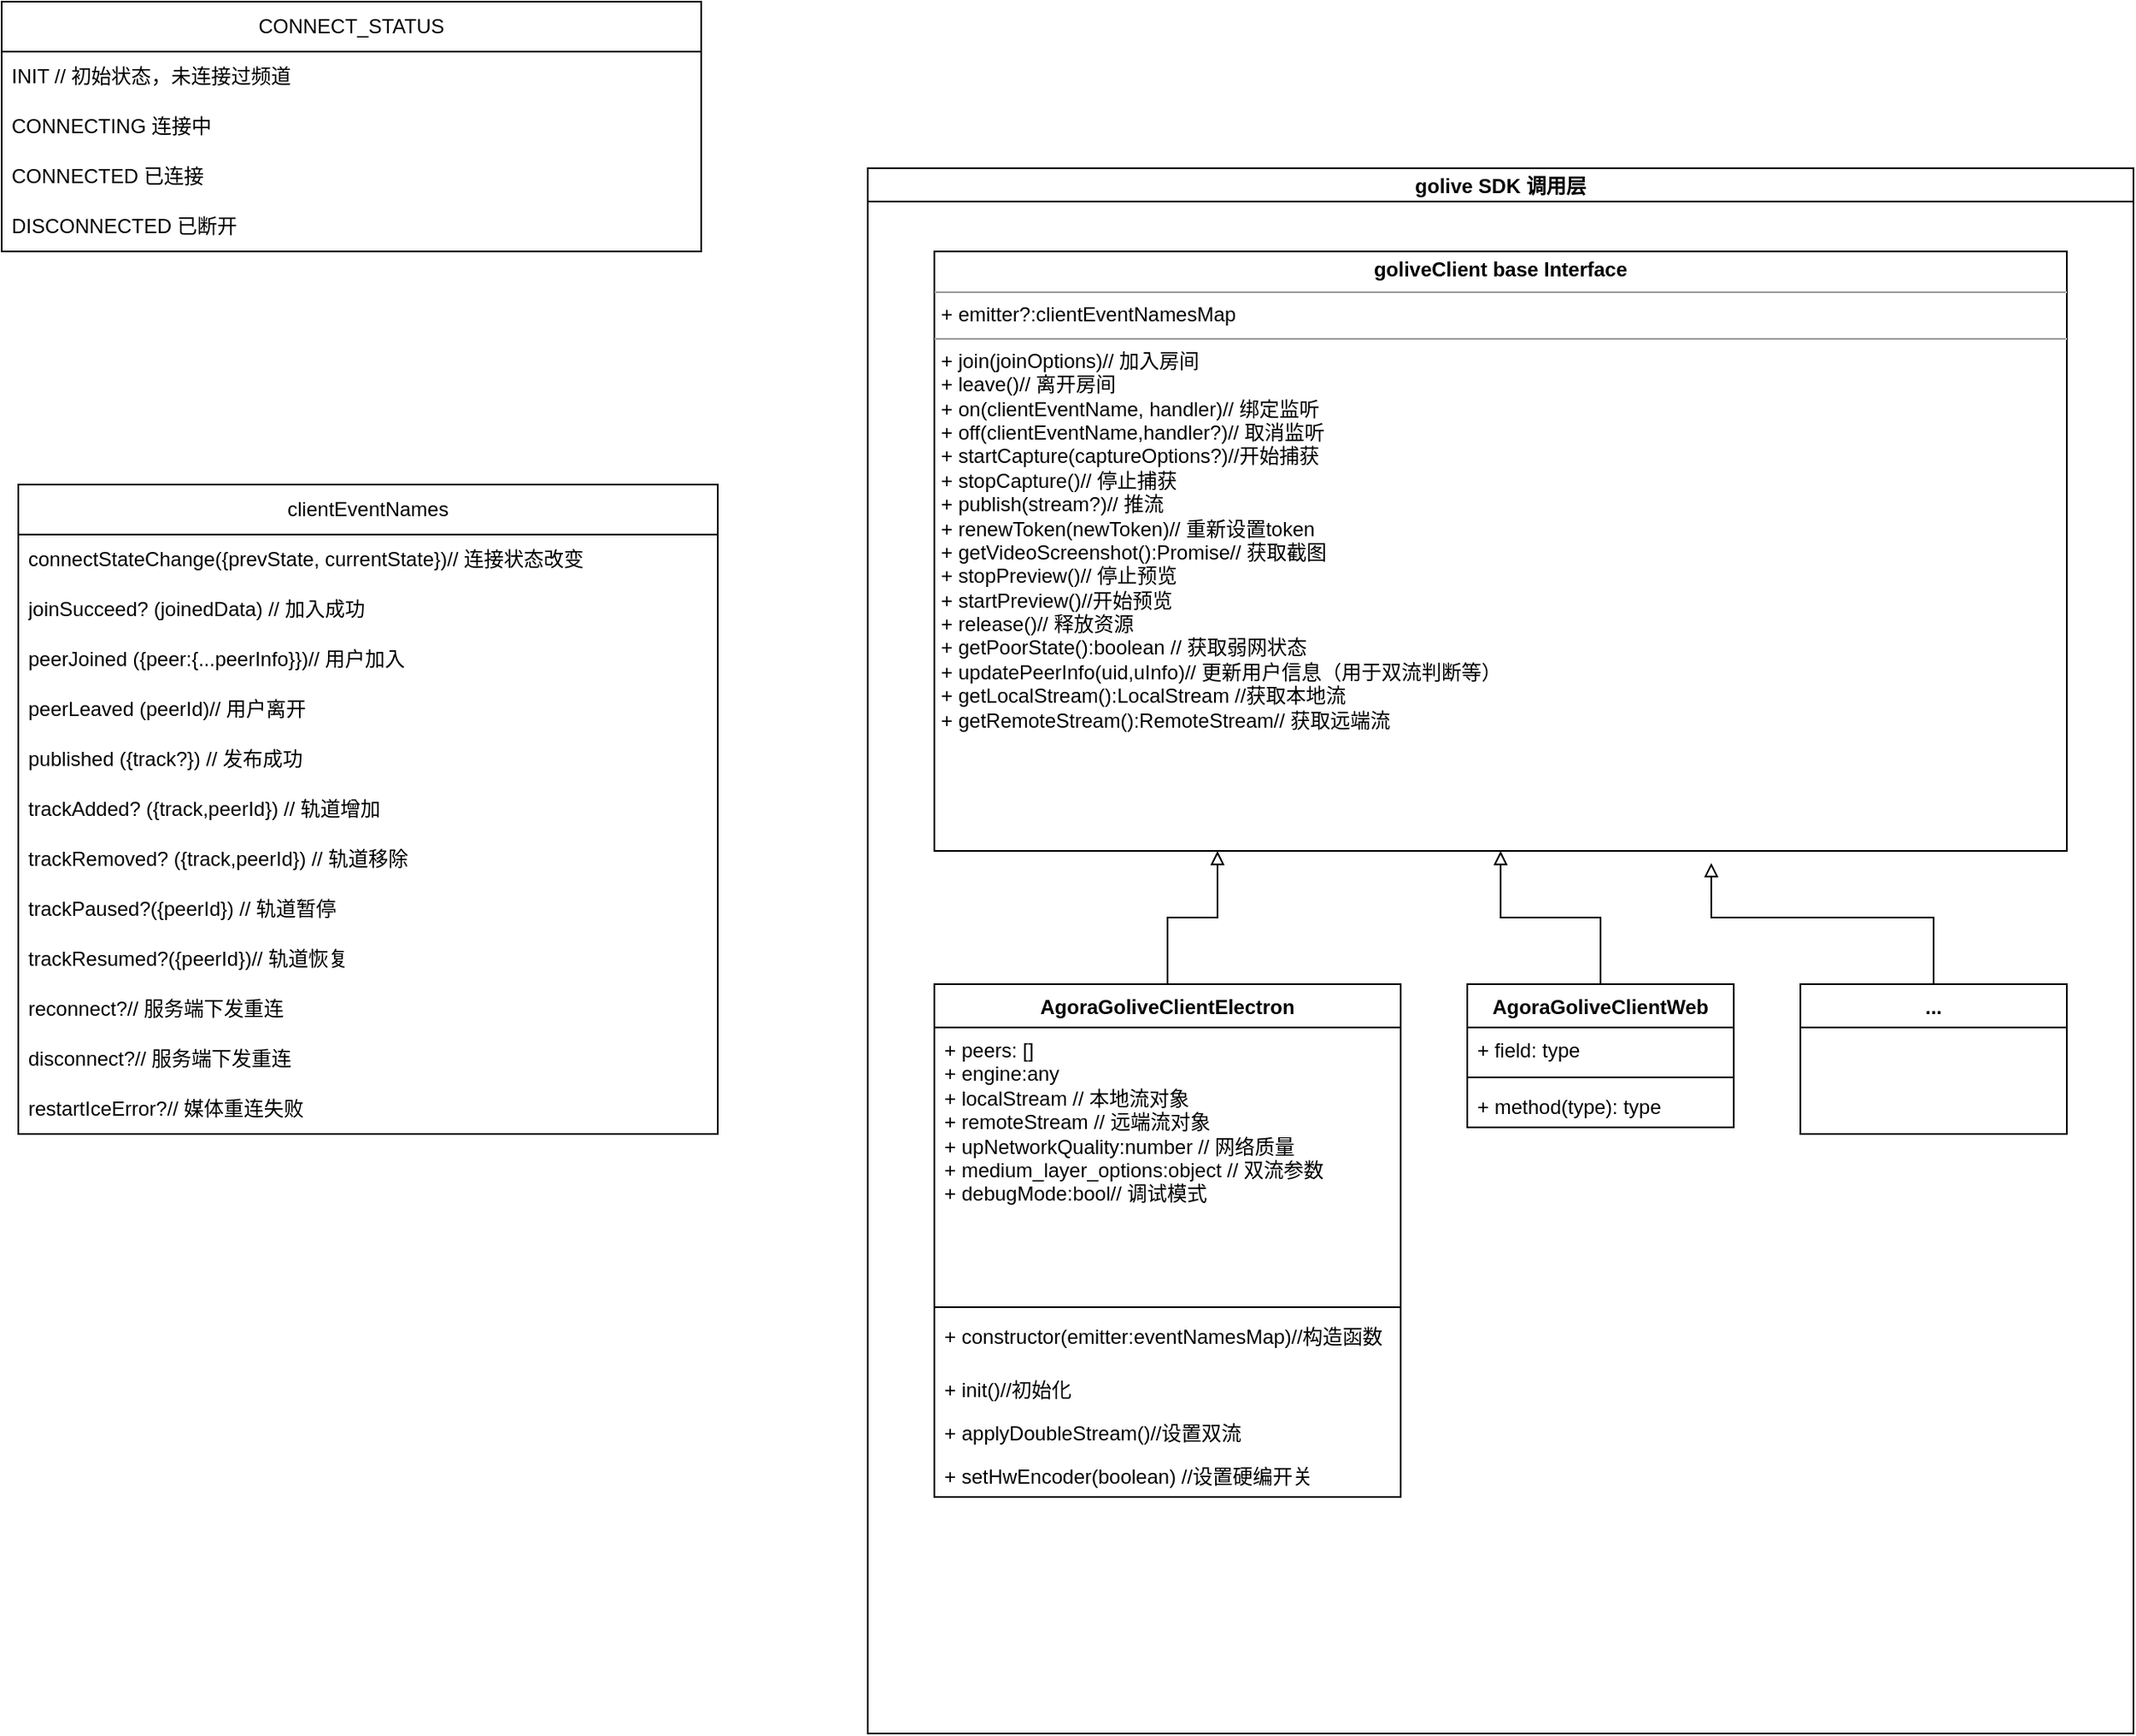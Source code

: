 <mxfile version="22.1.18" type="github">
  <diagram id="C5RBs43oDa-KdzZeNtuy" name="Page-1">
    <mxGraphModel dx="1050" dy="530" grid="1" gridSize="10" guides="1" tooltips="1" connect="1" arrows="1" fold="1" page="1" pageScale="1" pageWidth="827" pageHeight="1169" math="0" shadow="0">
      <root>
        <mxCell id="WIyWlLk6GJQsqaUBKTNV-0" />
        <mxCell id="WIyWlLk6GJQsqaUBKTNV-1" parent="WIyWlLk6GJQsqaUBKTNV-0" />
        <mxCell id="pRe1ASIrNN6ZLIfWkAg_-0" value="golive SDK 调用层" style="swimlane;startSize=20;horizontal=1;containerType=tree;" parent="WIyWlLk6GJQsqaUBKTNV-1" vertex="1">
          <mxGeometry x="560" y="910" width="760" height="940" as="geometry" />
        </mxCell>
        <mxCell id="pRe1ASIrNN6ZLIfWkAg_-1" value="&lt;p style=&quot;margin:0px;margin-top:4px;text-align:center;&quot;&gt;&lt;b&gt;goliveClient base Interface&lt;/b&gt;&lt;/p&gt;&lt;hr size=&quot;1&quot;&gt;&lt;p style=&quot;margin:0px;margin-left:4px;&quot;&gt;+ emitter?:clientEventNamesMap&lt;br&gt;&lt;/p&gt;&lt;hr size=&quot;1&quot;&gt;&lt;p style=&quot;margin:0px;margin-left:4px;&quot;&gt;+ join(joinOptions)// 加入房间&lt;br&gt;+ leave()// 离开房间&lt;/p&gt;&lt;p style=&quot;margin:0px;margin-left:4px;&quot;&gt;+ on(clientEventName, handler)// 绑定监听&lt;/p&gt;&lt;p style=&quot;margin:0px;margin-left:4px;&quot;&gt;+ off(clientEventName,handler?)// 取消监听&lt;/p&gt;&lt;p style=&quot;margin:0px;margin-left:4px;&quot;&gt;+ startCapture(captureOptions?)//开始捕获&lt;/p&gt;&lt;p style=&quot;margin:0px;margin-left:4px;&quot;&gt;+ stopCapture()// 停止捕获&lt;/p&gt;&lt;p style=&quot;margin:0px;margin-left:4px;&quot;&gt;+ publish(stream?)// 推流&lt;/p&gt;&lt;p style=&quot;margin:0px;margin-left:4px;&quot;&gt;+ renewToken(newToken)// 重新设置token&lt;/p&gt;&lt;p style=&quot;margin:0px;margin-left:4px;&quot;&gt;+&amp;nbsp;getVideoScreenshot():Promise// 获取截图&lt;/p&gt;&lt;p style=&quot;margin:0px;margin-left:4px;&quot;&gt;+ stopPreview()// 停止预览&lt;/p&gt;&lt;p style=&quot;margin:0px;margin-left:4px;&quot;&gt;+ startPreview()//开始预览&lt;/p&gt;&lt;p style=&quot;margin:0px;margin-left:4px;&quot;&gt;+ release()// 释放资源&lt;/p&gt;&lt;p style=&quot;margin:0px;margin-left:4px;&quot;&gt;+&amp;nbsp;getPoorState():boolean // 获取弱网状态&lt;br&gt;&lt;/p&gt;&lt;p style=&quot;margin:0px;margin-left:4px;&quot;&gt;+ updatePeerInfo(uid,uInfo)// 更新用户信息（用于双流判断等）&lt;/p&gt;&lt;p style=&quot;margin:0px;margin-left:4px;&quot;&gt;+ getLocalStream():LocalStream //获取本地流&lt;/p&gt;&lt;p style=&quot;margin:0px;margin-left:4px;&quot;&gt;+ getRemoteStream():RemoteStream// 获取远端流&lt;/p&gt;" style="verticalAlign=top;align=left;overflow=fill;fontSize=12;fontFamily=Helvetica;html=1;whiteSpace=wrap;" parent="pRe1ASIrNN6ZLIfWkAg_-0" vertex="1">
          <mxGeometry x="40" y="50" width="680" height="360" as="geometry" />
        </mxCell>
        <mxCell id="pRe1ASIrNN6ZLIfWkAg_-2" style="edgeStyle=orthogonalEdgeStyle;rounded=0;orthogonalLoop=1;jettySize=auto;html=1;exitX=0.5;exitY=0;exitDx=0;exitDy=0;entryX=0.25;entryY=1;entryDx=0;entryDy=0;endArrow=block;endFill=0;" parent="pRe1ASIrNN6ZLIfWkAg_-0" source="pRe1ASIrNN6ZLIfWkAg_-3" target="pRe1ASIrNN6ZLIfWkAg_-1" edge="1">
          <mxGeometry relative="1" as="geometry" />
        </mxCell>
        <mxCell id="pRe1ASIrNN6ZLIfWkAg_-3" value="AgoraGoliveClientElectron" style="swimlane;fontStyle=1;align=center;verticalAlign=top;childLayout=stackLayout;horizontal=1;startSize=26;horizontalStack=0;resizeParent=1;resizeParentMax=0;resizeLast=0;collapsible=1;marginBottom=0;whiteSpace=wrap;html=1;" parent="pRe1ASIrNN6ZLIfWkAg_-0" vertex="1">
          <mxGeometry x="40" y="490" width="280" height="308" as="geometry">
            <mxRectangle x="70" y="307" width="160" height="30" as="alternateBounds" />
          </mxGeometry>
        </mxCell>
        <mxCell id="pRe1ASIrNN6ZLIfWkAg_-4" value="+ peers: []&lt;br&gt;+ engine:any&lt;br&gt;+ localStream // 本地流对象&lt;br&gt;+ remoteStream // 远端流对象&lt;br&gt;+ upNetworkQuality:number // 网络质量&lt;br&gt;+&amp;nbsp;medium_layer_options:object // 双流参数&lt;br&gt;+&amp;nbsp;debugMode:bool// 调试模式" style="text;strokeColor=none;fillColor=none;align=left;verticalAlign=top;spacingLeft=4;spacingRight=4;overflow=hidden;rotatable=0;points=[[0,0.5],[1,0.5]];portConstraint=eastwest;whiteSpace=wrap;html=1;" parent="pRe1ASIrNN6ZLIfWkAg_-3" vertex="1">
          <mxGeometry y="26" width="280" height="164" as="geometry" />
        </mxCell>
        <mxCell id="pRe1ASIrNN6ZLIfWkAg_-5" value="" style="line;strokeWidth=1;fillColor=none;align=left;verticalAlign=middle;spacingTop=-1;spacingLeft=3;spacingRight=3;rotatable=0;labelPosition=right;points=[];portConstraint=eastwest;strokeColor=inherit;" parent="pRe1ASIrNN6ZLIfWkAg_-3" vertex="1">
          <mxGeometry y="190" width="280" height="8" as="geometry" />
        </mxCell>
        <mxCell id="pRe1ASIrNN6ZLIfWkAg_-31" value="+ constructor&lt;span style=&quot;background-color: initial;&quot;&gt;(emitter:eventNamesMap)//构造函数&lt;/span&gt;" style="text;strokeColor=none;fillColor=none;align=left;verticalAlign=top;spacingLeft=4;spacingRight=4;overflow=hidden;rotatable=0;points=[[0,0.5],[1,0.5]];portConstraint=eastwest;whiteSpace=wrap;html=1;" parent="pRe1ASIrNN6ZLIfWkAg_-3" vertex="1">
          <mxGeometry y="198" width="280" height="32" as="geometry" />
        </mxCell>
        <mxCell id="pRe1ASIrNN6ZLIfWkAg_-18" value="+ init&lt;span style=&quot;background-color: initial;&quot;&gt;()//初始化&lt;/span&gt;" style="text;strokeColor=none;fillColor=none;align=left;verticalAlign=top;spacingLeft=4;spacingRight=4;overflow=hidden;rotatable=0;points=[[0,0.5],[1,0.5]];portConstraint=eastwest;whiteSpace=wrap;html=1;" parent="pRe1ASIrNN6ZLIfWkAg_-3" vertex="1">
          <mxGeometry y="230" width="280" height="26" as="geometry" />
        </mxCell>
        <mxCell id="pRe1ASIrNN6ZLIfWkAg_-6" value="+&amp;nbsp;applyDoubleStream()//设置双流" style="text;strokeColor=none;fillColor=none;align=left;verticalAlign=top;spacingLeft=4;spacingRight=4;overflow=hidden;rotatable=0;points=[[0,0.5],[1,0.5]];portConstraint=eastwest;whiteSpace=wrap;html=1;" parent="pRe1ASIrNN6ZLIfWkAg_-3" vertex="1">
          <mxGeometry y="256" width="280" height="26" as="geometry" />
        </mxCell>
        <mxCell id="pRe1ASIrNN6ZLIfWkAg_-19" value="+&amp;nbsp;setHwEncoder(boolean) //设置硬编开关" style="text;strokeColor=none;fillColor=none;align=left;verticalAlign=top;spacingLeft=4;spacingRight=4;overflow=hidden;rotatable=0;points=[[0,0.5],[1,0.5]];portConstraint=eastwest;whiteSpace=wrap;html=1;" parent="pRe1ASIrNN6ZLIfWkAg_-3" vertex="1">
          <mxGeometry y="282" width="280" height="26" as="geometry" />
        </mxCell>
        <mxCell id="pRe1ASIrNN6ZLIfWkAg_-7" style="edgeStyle=orthogonalEdgeStyle;rounded=0;orthogonalLoop=1;jettySize=auto;html=1;exitX=0.5;exitY=0;exitDx=0;exitDy=0;entryX=0.5;entryY=1;entryDx=0;entryDy=0;strokeWidth=1;endArrow=block;endFill=0;" parent="pRe1ASIrNN6ZLIfWkAg_-0" source="pRe1ASIrNN6ZLIfWkAg_-8" target="pRe1ASIrNN6ZLIfWkAg_-1" edge="1">
          <mxGeometry relative="1" as="geometry" />
        </mxCell>
        <mxCell id="pRe1ASIrNN6ZLIfWkAg_-8" value="AgoraGoliveClientWeb" style="swimlane;fontStyle=1;align=center;verticalAlign=top;childLayout=stackLayout;horizontal=1;startSize=26;horizontalStack=0;resizeParent=1;resizeParentMax=0;resizeLast=0;collapsible=1;marginBottom=0;whiteSpace=wrap;html=1;" parent="pRe1ASIrNN6ZLIfWkAg_-0" vertex="1">
          <mxGeometry x="360" y="490" width="160" height="86" as="geometry" />
        </mxCell>
        <mxCell id="pRe1ASIrNN6ZLIfWkAg_-9" value="+ field: type" style="text;strokeColor=none;fillColor=none;align=left;verticalAlign=top;spacingLeft=4;spacingRight=4;overflow=hidden;rotatable=0;points=[[0,0.5],[1,0.5]];portConstraint=eastwest;whiteSpace=wrap;html=1;" parent="pRe1ASIrNN6ZLIfWkAg_-8" vertex="1">
          <mxGeometry y="26" width="160" height="26" as="geometry" />
        </mxCell>
        <mxCell id="pRe1ASIrNN6ZLIfWkAg_-10" value="" style="line;strokeWidth=1;fillColor=none;align=left;verticalAlign=middle;spacingTop=-1;spacingLeft=3;spacingRight=3;rotatable=0;labelPosition=right;points=[];portConstraint=eastwest;strokeColor=inherit;" parent="pRe1ASIrNN6ZLIfWkAg_-8" vertex="1">
          <mxGeometry y="52" width="160" height="8" as="geometry" />
        </mxCell>
        <mxCell id="pRe1ASIrNN6ZLIfWkAg_-11" value="+ method(type): type" style="text;strokeColor=none;fillColor=none;align=left;verticalAlign=top;spacingLeft=4;spacingRight=4;overflow=hidden;rotatable=0;points=[[0,0.5],[1,0.5]];portConstraint=eastwest;whiteSpace=wrap;html=1;" parent="pRe1ASIrNN6ZLIfWkAg_-8" vertex="1">
          <mxGeometry y="60" width="160" height="26" as="geometry" />
        </mxCell>
        <mxCell id="pRe1ASIrNN6ZLIfWkAg_-12" value="..." style="swimlane;fontStyle=1;align=center;verticalAlign=top;childLayout=stackLayout;horizontal=1;startSize=26;horizontalStack=0;resizeParent=1;resizeParentMax=0;resizeLast=0;collapsible=1;marginBottom=0;whiteSpace=wrap;html=1;strokeColor=default;" parent="pRe1ASIrNN6ZLIfWkAg_-0" vertex="1">
          <mxGeometry x="560" y="490" width="160" height="90" as="geometry" />
        </mxCell>
        <mxCell id="pRe1ASIrNN6ZLIfWkAg_-13" style="edgeStyle=orthogonalEdgeStyle;rounded=0;orthogonalLoop=1;jettySize=auto;html=1;exitX=0.5;exitY=0;exitDx=0;exitDy=0;entryX=0.686;entryY=1.02;entryDx=0;entryDy=0;entryPerimeter=0;endArrow=block;endFill=0;" parent="pRe1ASIrNN6ZLIfWkAg_-0" source="pRe1ASIrNN6ZLIfWkAg_-12" target="pRe1ASIrNN6ZLIfWkAg_-1" edge="1">
          <mxGeometry relative="1" as="geometry" />
        </mxCell>
        <mxCell id="pRe1ASIrNN6ZLIfWkAg_-20" value="clientEventNames" style="swimlane;fontStyle=0;childLayout=stackLayout;horizontal=1;startSize=30;horizontalStack=0;resizeParent=1;resizeParentMax=0;resizeLast=0;collapsible=1;marginBottom=0;whiteSpace=wrap;html=1;" parent="WIyWlLk6GJQsqaUBKTNV-1" vertex="1">
          <mxGeometry x="50" y="1100" width="420" height="390" as="geometry" />
        </mxCell>
        <mxCell id="pRe1ASIrNN6ZLIfWkAg_-21" value="connectStateChange({prevState, currentState&lt;span style=&quot;background-color: initial;&quot;&gt;})// 连接状态改变&lt;/span&gt;" style="text;strokeColor=none;fillColor=none;align=left;verticalAlign=middle;spacingLeft=4;spacingRight=4;overflow=hidden;points=[[0,0.5],[1,0.5]];portConstraint=eastwest;rotatable=0;whiteSpace=wrap;html=1;" parent="pRe1ASIrNN6ZLIfWkAg_-20" vertex="1">
          <mxGeometry y="30" width="420" height="30" as="geometry" />
        </mxCell>
        <mxCell id="pRe1ASIrNN6ZLIfWkAg_-22" value="joinSucceed? (joinedData) // 加入成功" style="text;strokeColor=none;fillColor=none;align=left;verticalAlign=middle;spacingLeft=4;spacingRight=4;overflow=hidden;points=[[0,0.5],[1,0.5]];portConstraint=eastwest;rotatable=0;whiteSpace=wrap;html=1;" parent="pRe1ASIrNN6ZLIfWkAg_-20" vertex="1">
          <mxGeometry y="60" width="420" height="30" as="geometry" />
        </mxCell>
        <mxCell id="pRe1ASIrNN6ZLIfWkAg_-23" value="peerJoined ({peer:{...peerInfo}})// 用户加入" style="text;strokeColor=none;fillColor=none;align=left;verticalAlign=middle;spacingLeft=4;spacingRight=4;overflow=hidden;points=[[0,0.5],[1,0.5]];portConstraint=eastwest;rotatable=0;whiteSpace=wrap;html=1;" parent="pRe1ASIrNN6ZLIfWkAg_-20" vertex="1">
          <mxGeometry y="90" width="420" height="30" as="geometry" />
        </mxCell>
        <mxCell id="pRe1ASIrNN6ZLIfWkAg_-29" value="peerLeaved (peerId)// 用户离开" style="text;strokeColor=none;fillColor=none;align=left;verticalAlign=middle;spacingLeft=4;spacingRight=4;overflow=hidden;points=[[0,0.5],[1,0.5]];portConstraint=eastwest;rotatable=0;whiteSpace=wrap;html=1;" parent="pRe1ASIrNN6ZLIfWkAg_-20" vertex="1">
          <mxGeometry y="120" width="420" height="30" as="geometry" />
        </mxCell>
        <mxCell id="pRe1ASIrNN6ZLIfWkAg_-24" value="published ({track?}) // 发布成功" style="text;strokeColor=none;fillColor=none;align=left;verticalAlign=middle;spacingLeft=4;spacingRight=4;overflow=hidden;points=[[0,0.5],[1,0.5]];portConstraint=eastwest;rotatable=0;whiteSpace=wrap;html=1;" parent="pRe1ASIrNN6ZLIfWkAg_-20" vertex="1">
          <mxGeometry y="150" width="420" height="30" as="geometry" />
        </mxCell>
        <mxCell id="pRe1ASIrNN6ZLIfWkAg_-28" value="trackAdded? ({track,peerId}) // 轨道增加" style="text;strokeColor=none;fillColor=none;align=left;verticalAlign=middle;spacingLeft=4;spacingRight=4;overflow=hidden;points=[[0,0.5],[1,0.5]];portConstraint=eastwest;rotatable=0;whiteSpace=wrap;html=1;" parent="pRe1ASIrNN6ZLIfWkAg_-20" vertex="1">
          <mxGeometry y="180" width="420" height="30" as="geometry" />
        </mxCell>
        <mxCell id="pRe1ASIrNN6ZLIfWkAg_-25" value="trackRemoved? ({track,peerId}) // 轨道移除" style="text;strokeColor=none;fillColor=none;align=left;verticalAlign=middle;spacingLeft=4;spacingRight=4;overflow=hidden;points=[[0,0.5],[1,0.5]];portConstraint=eastwest;rotatable=0;whiteSpace=wrap;html=1;" parent="pRe1ASIrNN6ZLIfWkAg_-20" vertex="1">
          <mxGeometry y="210" width="420" height="30" as="geometry" />
        </mxCell>
        <mxCell id="pRe1ASIrNN6ZLIfWkAg_-27" value="trackPaused?({peerId}) // 轨道暂停" style="text;strokeColor=none;fillColor=none;align=left;verticalAlign=middle;spacingLeft=4;spacingRight=4;overflow=hidden;points=[[0,0.5],[1,0.5]];portConstraint=eastwest;rotatable=0;whiteSpace=wrap;html=1;" parent="pRe1ASIrNN6ZLIfWkAg_-20" vertex="1">
          <mxGeometry y="240" width="420" height="30" as="geometry" />
        </mxCell>
        <mxCell id="pRe1ASIrNN6ZLIfWkAg_-26" value="trackResumed?({peerId})// 轨道恢复" style="text;strokeColor=none;fillColor=none;align=left;verticalAlign=middle;spacingLeft=4;spacingRight=4;overflow=hidden;points=[[0,0.5],[1,0.5]];portConstraint=eastwest;rotatable=0;whiteSpace=wrap;html=1;" parent="pRe1ASIrNN6ZLIfWkAg_-20" vertex="1">
          <mxGeometry y="270" width="420" height="30" as="geometry" />
        </mxCell>
        <mxCell id="pRe1ASIrNN6ZLIfWkAg_-44" value="reconnect?// 服务端下发重连" style="text;strokeColor=none;fillColor=none;align=left;verticalAlign=middle;spacingLeft=4;spacingRight=4;overflow=hidden;points=[[0,0.5],[1,0.5]];portConstraint=eastwest;rotatable=0;whiteSpace=wrap;html=1;" parent="pRe1ASIrNN6ZLIfWkAg_-20" vertex="1">
          <mxGeometry y="300" width="420" height="30" as="geometry" />
        </mxCell>
        <mxCell id="pRe1ASIrNN6ZLIfWkAg_-30" value="disconnect?// 服务端下发重连" style="text;strokeColor=none;fillColor=none;align=left;verticalAlign=middle;spacingLeft=4;spacingRight=4;overflow=hidden;points=[[0,0.5],[1,0.5]];portConstraint=eastwest;rotatable=0;whiteSpace=wrap;html=1;" parent="pRe1ASIrNN6ZLIfWkAg_-20" vertex="1">
          <mxGeometry y="330" width="420" height="30" as="geometry" />
        </mxCell>
        <mxCell id="pRe1ASIrNN6ZLIfWkAg_-43" value="restartIceError?// 媒体重连失败" style="text;strokeColor=none;fillColor=none;align=left;verticalAlign=middle;spacingLeft=4;spacingRight=4;overflow=hidden;points=[[0,0.5],[1,0.5]];portConstraint=eastwest;rotatable=0;whiteSpace=wrap;html=1;" parent="pRe1ASIrNN6ZLIfWkAg_-20" vertex="1">
          <mxGeometry y="360" width="420" height="30" as="geometry" />
        </mxCell>
        <mxCell id="pRe1ASIrNN6ZLIfWkAg_-32" value="CONNECT_STATUS" style="swimlane;fontStyle=0;childLayout=stackLayout;horizontal=1;startSize=30;horizontalStack=0;resizeParent=1;resizeParentMax=0;resizeLast=0;collapsible=1;marginBottom=0;whiteSpace=wrap;html=1;" parent="WIyWlLk6GJQsqaUBKTNV-1" vertex="1">
          <mxGeometry x="40" y="810" width="420" height="150" as="geometry" />
        </mxCell>
        <mxCell id="pRe1ASIrNN6ZLIfWkAg_-33" value="&lt;span style=&quot;background-color: initial;&quot;&gt;INIT // 初始状态，未连接过频道&lt;/span&gt;" style="text;strokeColor=none;fillColor=none;align=left;verticalAlign=middle;spacingLeft=4;spacingRight=4;overflow=hidden;points=[[0,0.5],[1,0.5]];portConstraint=eastwest;rotatable=0;whiteSpace=wrap;html=1;" parent="pRe1ASIrNN6ZLIfWkAg_-32" vertex="1">
          <mxGeometry y="30" width="420" height="30" as="geometry" />
        </mxCell>
        <mxCell id="pRe1ASIrNN6ZLIfWkAg_-34" value="CONNECTING 连接中" style="text;strokeColor=none;fillColor=none;align=left;verticalAlign=middle;spacingLeft=4;spacingRight=4;overflow=hidden;points=[[0,0.5],[1,0.5]];portConstraint=eastwest;rotatable=0;whiteSpace=wrap;html=1;" parent="pRe1ASIrNN6ZLIfWkAg_-32" vertex="1">
          <mxGeometry y="60" width="420" height="30" as="geometry" />
        </mxCell>
        <mxCell id="pRe1ASIrNN6ZLIfWkAg_-35" value="CONNECTED 已连接" style="text;strokeColor=none;fillColor=none;align=left;verticalAlign=middle;spacingLeft=4;spacingRight=4;overflow=hidden;points=[[0,0.5],[1,0.5]];portConstraint=eastwest;rotatable=0;whiteSpace=wrap;html=1;" parent="pRe1ASIrNN6ZLIfWkAg_-32" vertex="1">
          <mxGeometry y="90" width="420" height="30" as="geometry" />
        </mxCell>
        <mxCell id="pRe1ASIrNN6ZLIfWkAg_-36" value="DISCONNECTED 已断开" style="text;strokeColor=none;fillColor=none;align=left;verticalAlign=middle;spacingLeft=4;spacingRight=4;overflow=hidden;points=[[0,0.5],[1,0.5]];portConstraint=eastwest;rotatable=0;whiteSpace=wrap;html=1;" parent="pRe1ASIrNN6ZLIfWkAg_-32" vertex="1">
          <mxGeometry y="120" width="420" height="30" as="geometry" />
        </mxCell>
      </root>
    </mxGraphModel>
  </diagram>
</mxfile>
